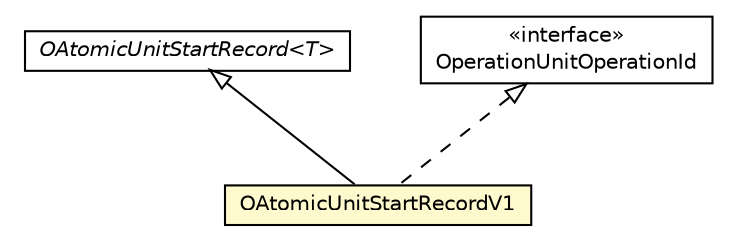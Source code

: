 #!/usr/local/bin/dot
#
# Class diagram 
# Generated by UMLGraph version R5_6-24-gf6e263 (http://www.umlgraph.org/)
#

digraph G {
	edge [fontname="Helvetica",fontsize=10,labelfontname="Helvetica",labelfontsize=10];
	node [fontname="Helvetica",fontsize=10,shape=plaintext];
	nodesep=0.25;
	ranksep=0.5;
	// com.orientechnologies.orient.core.storage.impl.local.paginated.wal.OAtomicUnitStartRecord<T>
	c1365290 [label=<<table title="com.orientechnologies.orient.core.storage.impl.local.paginated.wal.OAtomicUnitStartRecord" border="0" cellborder="1" cellspacing="0" cellpadding="2" port="p" href="./OAtomicUnitStartRecord.html">
		<tr><td><table border="0" cellspacing="0" cellpadding="1">
<tr><td align="center" balign="center"><font face="Helvetica-Oblique"> OAtomicUnitStartRecord&lt;T&gt; </font></td></tr>
		</table></td></tr>
		</table>>, URL="./OAtomicUnitStartRecord.html", fontname="Helvetica", fontcolor="black", fontsize=10.0];
	// com.orientechnologies.orient.core.storage.impl.local.paginated.wal.OAtomicUnitStartRecordV1
	c1365297 [label=<<table title="com.orientechnologies.orient.core.storage.impl.local.paginated.wal.OAtomicUnitStartRecordV1" border="0" cellborder="1" cellspacing="0" cellpadding="2" port="p" bgcolor="lemonChiffon" href="./OAtomicUnitStartRecordV1.html">
		<tr><td><table border="0" cellspacing="0" cellpadding="1">
<tr><td align="center" balign="center"> OAtomicUnitStartRecordV1 </td></tr>
		</table></td></tr>
		</table>>, URL="./OAtomicUnitStartRecordV1.html", fontname="Helvetica", fontcolor="black", fontsize=10.0];
	// com.orientechnologies.orient.core.storage.impl.local.paginated.wal.OperationUnitOperationId
	c1365319 [label=<<table title="com.orientechnologies.orient.core.storage.impl.local.paginated.wal.OperationUnitOperationId" border="0" cellborder="1" cellspacing="0" cellpadding="2" port="p" href="./OperationUnitOperationId.html">
		<tr><td><table border="0" cellspacing="0" cellpadding="1">
<tr><td align="center" balign="center"> &#171;interface&#187; </td></tr>
<tr><td align="center" balign="center"> OperationUnitOperationId </td></tr>
		</table></td></tr>
		</table>>, URL="./OperationUnitOperationId.html", fontname="Helvetica", fontcolor="black", fontsize=10.0];
	//com.orientechnologies.orient.core.storage.impl.local.paginated.wal.OAtomicUnitStartRecordV1 extends com.orientechnologies.orient.core.storage.impl.local.paginated.wal.OAtomicUnitStartRecord<com.orientechnologies.orient.core.storage.impl.local.paginated.wal.OOperationUnitId>
	c1365290:p -> c1365297:p [dir=back,arrowtail=empty];
	//com.orientechnologies.orient.core.storage.impl.local.paginated.wal.OAtomicUnitStartRecordV1 implements com.orientechnologies.orient.core.storage.impl.local.paginated.wal.OperationUnitOperationId
	c1365319:p -> c1365297:p [dir=back,arrowtail=empty,style=dashed];
}

